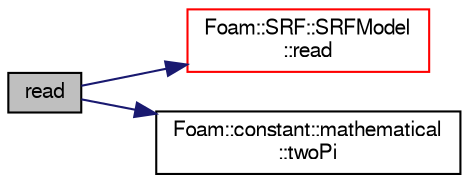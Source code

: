 digraph "read"
{
  bgcolor="transparent";
  edge [fontname="FreeSans",fontsize="10",labelfontname="FreeSans",labelfontsize="10"];
  node [fontname="FreeSans",fontsize="10",shape=record];
  rankdir="LR";
  Node7 [label="read",height=0.2,width=0.4,color="black", fillcolor="grey75", style="filled", fontcolor="black"];
  Node7 -> Node8 [color="midnightblue",fontsize="10",style="solid",fontname="FreeSans"];
  Node8 [label="Foam::SRF::SRFModel\l::read",height=0.2,width=0.4,color="red",URL="$a21962.html#af816873151ddb0126e98bb2f914d8ed5",tooltip="Read radiationProperties dictionary. "];
  Node7 -> Node52 [color="midnightblue",fontsize="10",style="solid",fontname="FreeSans"];
  Node52 [label="Foam::constant::mathematical\l::twoPi",height=0.2,width=0.4,color="black",URL="$a21162.html#a7574b446d33e802339e1708574670c00"];
}
